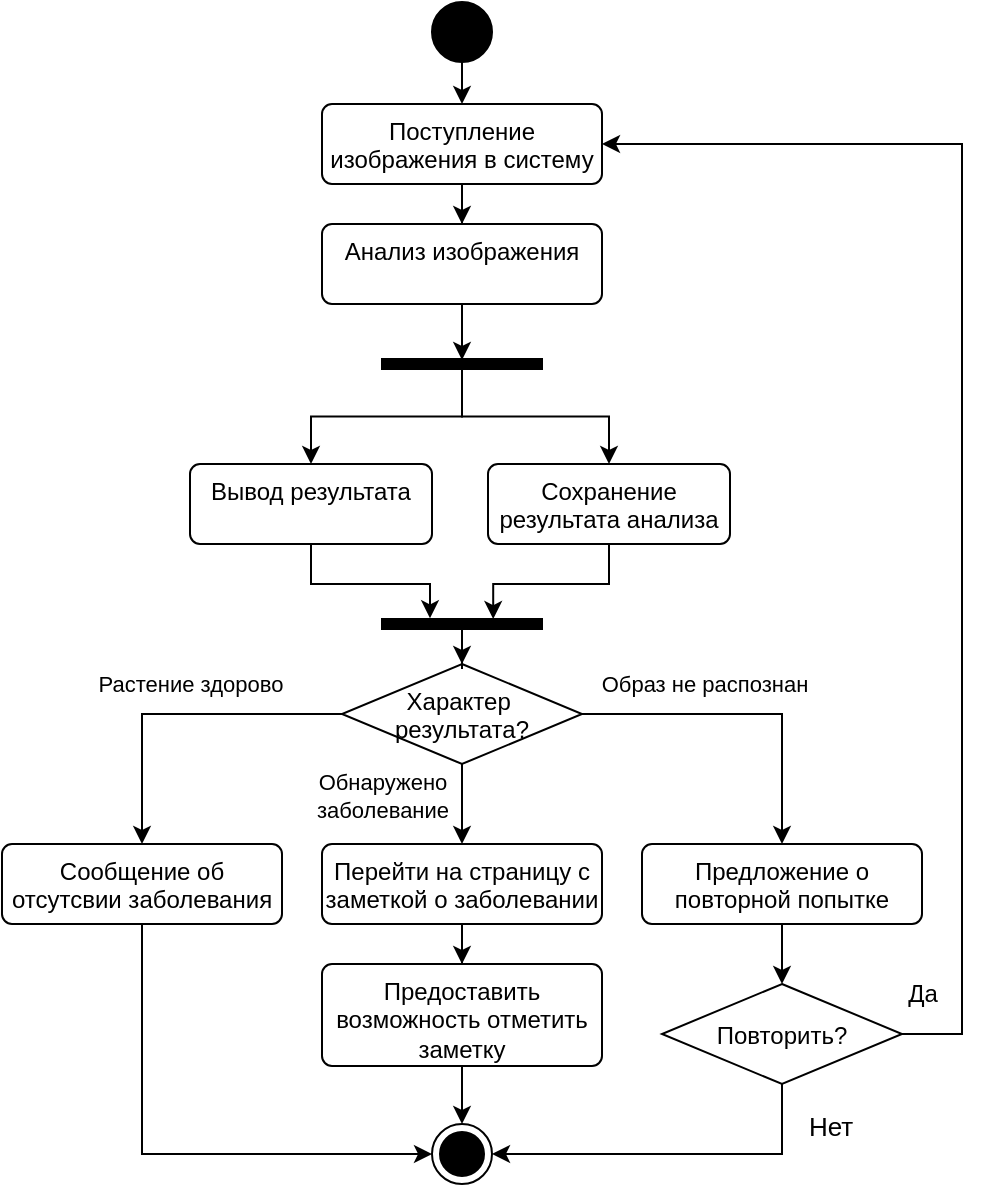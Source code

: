<mxfile version="28.2.5">
  <diagram name="Page-1" id="2ZxKIvXxBe0Znw4gAQkn">
    <mxGraphModel dx="1158" dy="1763" grid="1" gridSize="10" guides="1" tooltips="1" connect="1" arrows="1" fold="1" page="1" pageScale="1" pageWidth="827" pageHeight="1169" math="0" shadow="0">
      <root>
        <mxCell id="0" />
        <mxCell id="1" parent="0" />
        <mxCell id="2vOOjhVikoO1k4ucqVWd-5" style="edgeStyle=orthogonalEdgeStyle;rounded=0;orthogonalLoop=1;jettySize=auto;html=1;entryX=0.5;entryY=0;entryDx=0;entryDy=0;" edge="1" parent="1" source="2vOOjhVikoO1k4ucqVWd-1" target="2vOOjhVikoO1k4ucqVWd-3">
          <mxGeometry relative="1" as="geometry" />
        </mxCell>
        <mxCell id="2vOOjhVikoO1k4ucqVWd-1" value="" style="ellipse;fillColor=strokeColor;html=1;" vertex="1" parent="1">
          <mxGeometry x="215" y="-1160" width="30" height="30" as="geometry" />
        </mxCell>
        <mxCell id="2vOOjhVikoO1k4ucqVWd-2" value="" style="ellipse;html=1;shape=endState;fillColor=strokeColor;" vertex="1" parent="1">
          <mxGeometry x="215" y="-599" width="30" height="30" as="geometry" />
        </mxCell>
        <mxCell id="2vOOjhVikoO1k4ucqVWd-7" style="edgeStyle=orthogonalEdgeStyle;rounded=0;orthogonalLoop=1;jettySize=auto;html=1;entryX=0.5;entryY=0;entryDx=0;entryDy=0;" edge="1" parent="1" source="2vOOjhVikoO1k4ucqVWd-3" target="2vOOjhVikoO1k4ucqVWd-6">
          <mxGeometry relative="1" as="geometry" />
        </mxCell>
        <mxCell id="2vOOjhVikoO1k4ucqVWd-3" value="Поступление изображения в систему" style="html=1;align=center;verticalAlign=top;rounded=1;absoluteArcSize=1;arcSize=10;dashed=0;whiteSpace=wrap;" vertex="1" parent="1">
          <mxGeometry x="160" y="-1109" width="140" height="40" as="geometry" />
        </mxCell>
        <mxCell id="2vOOjhVikoO1k4ucqVWd-6" value="Анализ изображения" style="html=1;align=center;verticalAlign=top;rounded=1;absoluteArcSize=1;arcSize=10;dashed=0;whiteSpace=wrap;" vertex="1" parent="1">
          <mxGeometry x="160" y="-1049" width="140" height="40" as="geometry" />
        </mxCell>
        <mxCell id="2vOOjhVikoO1k4ucqVWd-62" style="edgeStyle=orthogonalEdgeStyle;rounded=0;orthogonalLoop=1;jettySize=auto;html=1;" edge="1" parent="1" source="2vOOjhVikoO1k4ucqVWd-9" target="2vOOjhVikoO1k4ucqVWd-12">
          <mxGeometry relative="1" as="geometry" />
        </mxCell>
        <mxCell id="2vOOjhVikoO1k4ucqVWd-66" style="edgeStyle=orthogonalEdgeStyle;rounded=0;orthogonalLoop=1;jettySize=auto;html=1;entryX=0.5;entryY=0;entryDx=0;entryDy=0;" edge="1" parent="1" source="2vOOjhVikoO1k4ucqVWd-9" target="2vOOjhVikoO1k4ucqVWd-35">
          <mxGeometry relative="1" as="geometry" />
        </mxCell>
        <mxCell id="2vOOjhVikoO1k4ucqVWd-67" value="Образ не распознан" style="edgeLabel;html=1;align=center;verticalAlign=middle;resizable=0;points=[];" vertex="1" connectable="0" parent="2vOOjhVikoO1k4ucqVWd-66">
          <mxGeometry x="-0.494" y="-1" relative="1" as="geometry">
            <mxPoint x="19" y="-16" as="offset" />
          </mxGeometry>
        </mxCell>
        <mxCell id="2vOOjhVikoO1k4ucqVWd-9" value="Характер &#xa;результата?" style="rhombus;" vertex="1" parent="1">
          <mxGeometry x="170" y="-829" width="120" height="50" as="geometry" />
        </mxCell>
        <mxCell id="2vOOjhVikoO1k4ucqVWd-76" style="edgeStyle=orthogonalEdgeStyle;rounded=0;orthogonalLoop=1;jettySize=auto;html=1;entryX=0;entryY=0.5;entryDx=0;entryDy=0;" edge="1" parent="1" source="2vOOjhVikoO1k4ucqVWd-12" target="2vOOjhVikoO1k4ucqVWd-2">
          <mxGeometry relative="1" as="geometry">
            <Array as="points">
              <mxPoint x="70" y="-584" />
            </Array>
          </mxGeometry>
        </mxCell>
        <mxCell id="2vOOjhVikoO1k4ucqVWd-12" value="Сообщение об отсутсвии заболевания" style="html=1;align=center;verticalAlign=top;rounded=1;absoluteArcSize=1;arcSize=10;dashed=0;whiteSpace=wrap;" vertex="1" parent="1">
          <mxGeometry y="-739" width="140" height="40" as="geometry" />
        </mxCell>
        <mxCell id="2vOOjhVikoO1k4ucqVWd-18" style="edgeStyle=orthogonalEdgeStyle;rounded=0;orthogonalLoop=1;jettySize=auto;html=1;entryX=0.5;entryY=0;entryDx=0;entryDy=0;" edge="1" parent="1" source="2vOOjhVikoO1k4ucqVWd-9" target="2vOOjhVikoO1k4ucqVWd-25">
          <mxGeometry relative="1" as="geometry">
            <mxPoint x="230" y="-739" as="targetPoint" />
          </mxGeometry>
        </mxCell>
        <mxCell id="2vOOjhVikoO1k4ucqVWd-24" value="Обнаружено&lt;div&gt;заболевание&lt;/div&gt;" style="edgeLabel;html=1;align=center;verticalAlign=middle;resizable=0;points=[];" vertex="1" connectable="0" parent="2vOOjhVikoO1k4ucqVWd-18">
          <mxGeometry x="-0.226" y="-1" relative="1" as="geometry">
            <mxPoint x="-39" as="offset" />
          </mxGeometry>
        </mxCell>
        <mxCell id="2vOOjhVikoO1k4ucqVWd-28" style="edgeStyle=orthogonalEdgeStyle;rounded=0;orthogonalLoop=1;jettySize=auto;html=1;entryX=0.5;entryY=0;entryDx=0;entryDy=0;" edge="1" parent="1" source="2vOOjhVikoO1k4ucqVWd-25" target="2vOOjhVikoO1k4ucqVWd-27">
          <mxGeometry relative="1" as="geometry" />
        </mxCell>
        <mxCell id="2vOOjhVikoO1k4ucqVWd-25" value="Перейти на страницу с заметкой о заболевании" style="html=1;align=center;verticalAlign=top;rounded=1;absoluteArcSize=1;arcSize=10;dashed=0;whiteSpace=wrap;" vertex="1" parent="1">
          <mxGeometry x="160" y="-739" width="140" height="40" as="geometry" />
        </mxCell>
        <mxCell id="2vOOjhVikoO1k4ucqVWd-47" style="edgeStyle=orthogonalEdgeStyle;rounded=0;orthogonalLoop=1;jettySize=auto;html=1;entryX=0.5;entryY=0;entryDx=0;entryDy=0;" edge="1" parent="1" source="2vOOjhVikoO1k4ucqVWd-27" target="2vOOjhVikoO1k4ucqVWd-2">
          <mxGeometry relative="1" as="geometry" />
        </mxCell>
        <mxCell id="2vOOjhVikoO1k4ucqVWd-27" value="Предоставить возможность отметить заметку" style="html=1;align=center;verticalAlign=top;rounded=1;absoluteArcSize=1;arcSize=10;dashed=0;whiteSpace=wrap;" vertex="1" parent="1">
          <mxGeometry x="160" y="-679" width="140" height="51" as="geometry" />
        </mxCell>
        <mxCell id="2vOOjhVikoO1k4ucqVWd-69" style="edgeStyle=orthogonalEdgeStyle;rounded=0;orthogonalLoop=1;jettySize=auto;html=1;entryX=0.5;entryY=0;entryDx=0;entryDy=0;" edge="1" parent="1" source="2vOOjhVikoO1k4ucqVWd-35" target="2vOOjhVikoO1k4ucqVWd-68">
          <mxGeometry relative="1" as="geometry" />
        </mxCell>
        <mxCell id="2vOOjhVikoO1k4ucqVWd-35" value="Предложение о повторной попытке" style="html=1;align=center;verticalAlign=top;rounded=1;absoluteArcSize=1;arcSize=10;dashed=0;whiteSpace=wrap;" vertex="1" parent="1">
          <mxGeometry x="320" y="-739" width="140" height="40" as="geometry" />
        </mxCell>
        <mxCell id="2vOOjhVikoO1k4ucqVWd-56" style="edgeStyle=orthogonalEdgeStyle;rounded=0;orthogonalLoop=1;jettySize=auto;html=1;entryX=0.5;entryY=0;entryDx=0;entryDy=0;" edge="1" parent="1" source="2vOOjhVikoO1k4ucqVWd-51" target="2vOOjhVikoO1k4ucqVWd-54">
          <mxGeometry relative="1" as="geometry" />
        </mxCell>
        <mxCell id="2vOOjhVikoO1k4ucqVWd-57" style="edgeStyle=orthogonalEdgeStyle;rounded=0;orthogonalLoop=1;jettySize=auto;html=1;entryX=0.5;entryY=0;entryDx=0;entryDy=0;" edge="1" parent="1" source="2vOOjhVikoO1k4ucqVWd-51" target="2vOOjhVikoO1k4ucqVWd-55">
          <mxGeometry relative="1" as="geometry" />
        </mxCell>
        <mxCell id="2vOOjhVikoO1k4ucqVWd-51" value="" style="html=1;points=[];perimeter=orthogonalPerimeter;fillColor=strokeColor;rotation=90;" vertex="1" parent="1">
          <mxGeometry x="227.5" y="-1019" width="5" height="80" as="geometry" />
        </mxCell>
        <mxCell id="2vOOjhVikoO1k4ucqVWd-53" style="edgeStyle=orthogonalEdgeStyle;rounded=0;orthogonalLoop=1;jettySize=auto;html=1;entryX=0.1;entryY=0.5;entryDx=0;entryDy=0;entryPerimeter=0;" edge="1" parent="1" source="2vOOjhVikoO1k4ucqVWd-6" target="2vOOjhVikoO1k4ucqVWd-51">
          <mxGeometry relative="1" as="geometry" />
        </mxCell>
        <mxCell id="2vOOjhVikoO1k4ucqVWd-54" value="Вывод результата" style="html=1;align=center;verticalAlign=top;rounded=1;absoluteArcSize=1;arcSize=10;dashed=0;whiteSpace=wrap;" vertex="1" parent="1">
          <mxGeometry x="94" y="-929" width="121" height="40" as="geometry" />
        </mxCell>
        <mxCell id="2vOOjhVikoO1k4ucqVWd-55" value="Сохранение результата анализа" style="html=1;align=center;verticalAlign=top;rounded=1;absoluteArcSize=1;arcSize=10;dashed=0;whiteSpace=wrap;" vertex="1" parent="1">
          <mxGeometry x="243" y="-929" width="121" height="40" as="geometry" />
        </mxCell>
        <mxCell id="2vOOjhVikoO1k4ucqVWd-61" style="edgeStyle=orthogonalEdgeStyle;rounded=0;orthogonalLoop=1;jettySize=auto;html=1;entryX=0.5;entryY=0;entryDx=0;entryDy=0;" edge="1" parent="1" source="2vOOjhVikoO1k4ucqVWd-58" target="2vOOjhVikoO1k4ucqVWd-9">
          <mxGeometry relative="1" as="geometry" />
        </mxCell>
        <mxCell id="2vOOjhVikoO1k4ucqVWd-58" value="" style="html=1;points=[];perimeter=orthogonalPerimeter;fillColor=strokeColor;rotation=90;" vertex="1" parent="1">
          <mxGeometry x="227.5" y="-889" width="5" height="80" as="geometry" />
        </mxCell>
        <mxCell id="2vOOjhVikoO1k4ucqVWd-59" style="edgeStyle=orthogonalEdgeStyle;rounded=0;orthogonalLoop=1;jettySize=auto;html=1;entryX=-0.071;entryY=0.7;entryDx=0;entryDy=0;entryPerimeter=0;" edge="1" parent="1" source="2vOOjhVikoO1k4ucqVWd-54" target="2vOOjhVikoO1k4ucqVWd-58">
          <mxGeometry relative="1" as="geometry" />
        </mxCell>
        <mxCell id="2vOOjhVikoO1k4ucqVWd-60" style="edgeStyle=orthogonalEdgeStyle;rounded=0;orthogonalLoop=1;jettySize=auto;html=1;entryX=0.005;entryY=0.305;entryDx=0;entryDy=0;entryPerimeter=0;" edge="1" parent="1" source="2vOOjhVikoO1k4ucqVWd-55" target="2vOOjhVikoO1k4ucqVWd-58">
          <mxGeometry relative="1" as="geometry" />
        </mxCell>
        <mxCell id="2vOOjhVikoO1k4ucqVWd-63" value="Растение здорово" style="edgeLabel;html=1;align=center;verticalAlign=middle;resizable=0;points=[];" vertex="1" connectable="0" parent="1">
          <mxGeometry x="94" y="-819" as="geometry" />
        </mxCell>
        <mxCell id="2vOOjhVikoO1k4ucqVWd-71" style="edgeStyle=orthogonalEdgeStyle;rounded=0;orthogonalLoop=1;jettySize=auto;html=1;entryX=1;entryY=0.5;entryDx=0;entryDy=0;" edge="1" parent="1" source="2vOOjhVikoO1k4ucqVWd-68" target="2vOOjhVikoO1k4ucqVWd-3">
          <mxGeometry relative="1" as="geometry">
            <Array as="points">
              <mxPoint x="480" y="-644" />
              <mxPoint x="480" y="-1089" />
            </Array>
          </mxGeometry>
        </mxCell>
        <mxCell id="2vOOjhVikoO1k4ucqVWd-77" style="edgeStyle=orthogonalEdgeStyle;rounded=0;orthogonalLoop=1;jettySize=auto;html=1;entryX=1;entryY=0.5;entryDx=0;entryDy=0;" edge="1" parent="1" source="2vOOjhVikoO1k4ucqVWd-68" target="2vOOjhVikoO1k4ucqVWd-2">
          <mxGeometry relative="1" as="geometry">
            <Array as="points">
              <mxPoint x="390" y="-584" />
            </Array>
          </mxGeometry>
        </mxCell>
        <mxCell id="2vOOjhVikoO1k4ucqVWd-78" value="&lt;font style=&quot;font-size: 13px;&quot;&gt;Нет&lt;/font&gt;" style="edgeLabel;html=1;align=center;verticalAlign=middle;resizable=0;points=[];" vertex="1" connectable="0" parent="2vOOjhVikoO1k4ucqVWd-77">
          <mxGeometry x="-0.762" y="2" relative="1" as="geometry">
            <mxPoint x="22" y="-1" as="offset" />
          </mxGeometry>
        </mxCell>
        <mxCell id="2vOOjhVikoO1k4ucqVWd-68" value="Повторить?" style="rhombus;" vertex="1" parent="1">
          <mxGeometry x="330" y="-669" width="120" height="50" as="geometry" />
        </mxCell>
        <mxCell id="2vOOjhVikoO1k4ucqVWd-72" value="Да" style="text;html=1;align=center;verticalAlign=middle;resizable=0;points=[];autosize=1;strokeColor=none;fillColor=none;" vertex="1" parent="1">
          <mxGeometry x="440" y="-679" width="40" height="30" as="geometry" />
        </mxCell>
      </root>
    </mxGraphModel>
  </diagram>
</mxfile>
